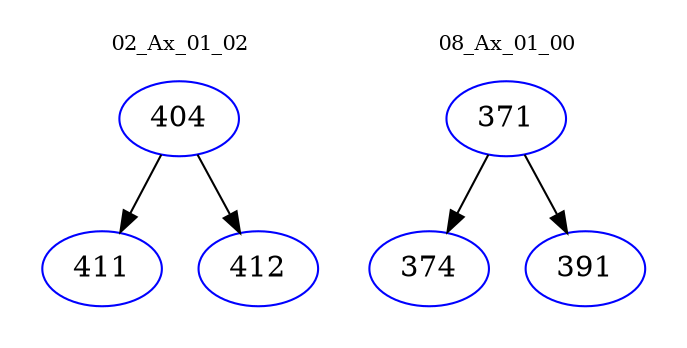 digraph{
subgraph cluster_0 {
color = white
label = "02_Ax_01_02";
fontsize=10;
T0_404 [label="404", color="blue"]
T0_404 -> T0_411 [color="black"]
T0_411 [label="411", color="blue"]
T0_404 -> T0_412 [color="black"]
T0_412 [label="412", color="blue"]
}
subgraph cluster_1 {
color = white
label = "08_Ax_01_00";
fontsize=10;
T1_371 [label="371", color="blue"]
T1_371 -> T1_374 [color="black"]
T1_374 [label="374", color="blue"]
T1_371 -> T1_391 [color="black"]
T1_391 [label="391", color="blue"]
}
}
